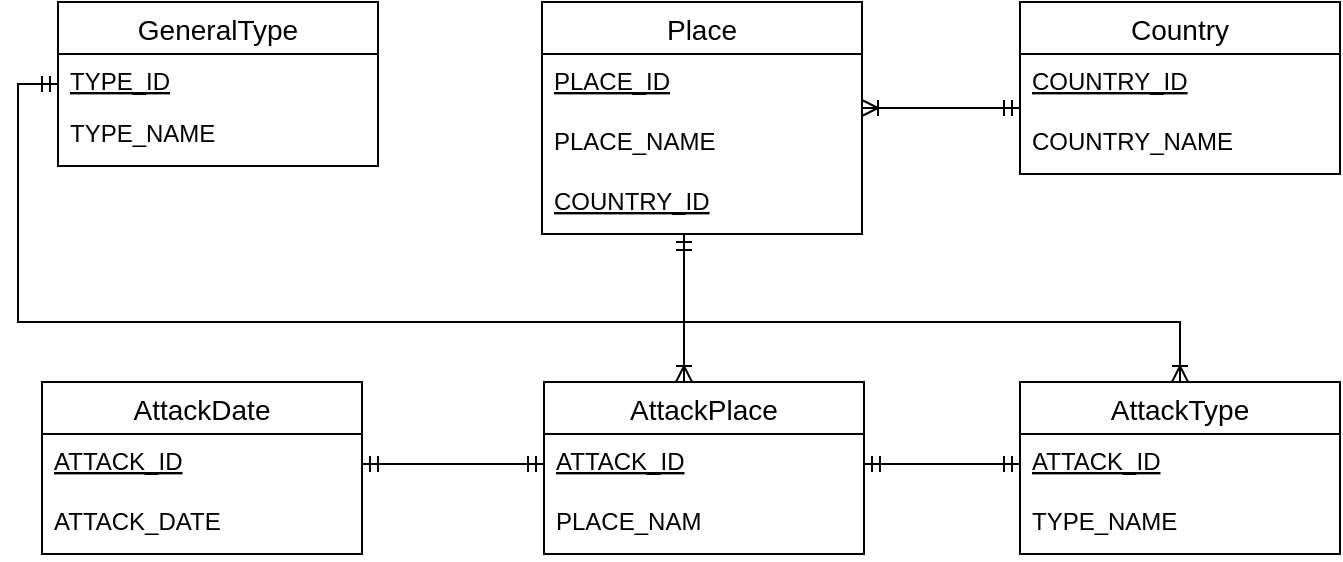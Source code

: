 <mxfile version="15.7.4" type="device"><diagram id="gwXmHFdDwj3zSPVUrh9B" name="Page-1"><mxGraphModel dx="1483" dy="787" grid="1" gridSize="10" guides="1" tooltips="1" connect="1" arrows="1" fold="1" page="1" pageScale="1" pageWidth="850" pageHeight="1100" math="0" shadow="0"><root><mxCell id="0"/><mxCell id="1" parent="0"/><mxCell id="wM1bYX4YtctobwsFUeYk-1" value="GeneralType" style="swimlane;fontStyle=0;childLayout=stackLayout;horizontal=1;startSize=26;horizontalStack=0;resizeParent=1;resizeParentMax=0;resizeLast=0;collapsible=1;marginBottom=0;align=center;fontSize=14;" parent="1" vertex="1"><mxGeometry x="118" y="60" width="160" height="82" as="geometry"/></mxCell><mxCell id="wM1bYX4YtctobwsFUeYk-2" value="TYPE_ID" style="text;strokeColor=none;fillColor=none;spacingLeft=4;spacingRight=4;overflow=hidden;rotatable=0;points=[[0,0.5],[1,0.5]];portConstraint=eastwest;fontSize=12;fontStyle=4" parent="wM1bYX4YtctobwsFUeYk-1" vertex="1"><mxGeometry y="26" width="160" height="26" as="geometry"/></mxCell><mxCell id="wM1bYX4YtctobwsFUeYk-3" value="TYPE_NAME" style="text;strokeColor=none;fillColor=none;spacingLeft=4;spacingRight=4;overflow=hidden;rotatable=0;points=[[0,0.5],[1,0.5]];portConstraint=eastwest;fontSize=12;" parent="wM1bYX4YtctobwsFUeYk-1" vertex="1"><mxGeometry y="52" width="160" height="30" as="geometry"/></mxCell><mxCell id="wM1bYX4YtctobwsFUeYk-5" value="AttackType" style="swimlane;fontStyle=0;childLayout=stackLayout;horizontal=1;startSize=26;horizontalStack=0;resizeParent=1;resizeParentMax=0;resizeLast=0;collapsible=1;marginBottom=0;align=center;fontSize=14;" parent="1" vertex="1"><mxGeometry x="599" y="250" width="160" height="86" as="geometry"/></mxCell><mxCell id="wM1bYX4YtctobwsFUeYk-6" value="ATTACK_ID" style="text;strokeColor=none;fillColor=none;spacingLeft=4;spacingRight=4;overflow=hidden;rotatable=0;points=[[0,0.5],[1,0.5]];portConstraint=eastwest;fontSize=12;fontStyle=4" parent="wM1bYX4YtctobwsFUeYk-5" vertex="1"><mxGeometry y="26" width="160" height="30" as="geometry"/></mxCell><mxCell id="wM1bYX4YtctobwsFUeYk-7" value="TYPE_NAME" style="text;strokeColor=none;fillColor=none;spacingLeft=4;spacingRight=4;overflow=hidden;rotatable=0;points=[[0,0.5],[1,0.5]];portConstraint=eastwest;fontSize=12;" parent="wM1bYX4YtctobwsFUeYk-5" vertex="1"><mxGeometry y="56" width="160" height="30" as="geometry"/></mxCell><mxCell id="wM1bYX4YtctobwsFUeYk-8" value="AttackPlace" style="swimlane;fontStyle=0;childLayout=stackLayout;horizontal=1;startSize=26;horizontalStack=0;resizeParent=1;resizeParentMax=0;resizeLast=0;collapsible=1;marginBottom=0;align=center;fontSize=14;" parent="1" vertex="1"><mxGeometry x="361" y="250" width="160" height="86" as="geometry"/></mxCell><mxCell id="wM1bYX4YtctobwsFUeYk-9" value="ATTACK_ID" style="text;strokeColor=none;fillColor=none;spacingLeft=4;spacingRight=4;overflow=hidden;rotatable=0;points=[[0,0.5],[1,0.5]];portConstraint=eastwest;fontSize=12;fontStyle=4" parent="wM1bYX4YtctobwsFUeYk-8" vertex="1"><mxGeometry y="26" width="160" height="30" as="geometry"/></mxCell><mxCell id="wM1bYX4YtctobwsFUeYk-10" value="PLACE_NAM" style="text;strokeColor=none;fillColor=none;spacingLeft=4;spacingRight=4;overflow=hidden;rotatable=0;points=[[0,0.5],[1,0.5]];portConstraint=eastwest;fontSize=12;" parent="wM1bYX4YtctobwsFUeYk-8" vertex="1"><mxGeometry y="56" width="160" height="30" as="geometry"/></mxCell><mxCell id="wM1bYX4YtctobwsFUeYk-29" style="edgeStyle=orthogonalEdgeStyle;rounded=0;orthogonalLoop=1;jettySize=auto;html=1;startArrow=ERmandOne;startFill=0;endArrow=ERoneToMany;endFill=0;" parent="1" edge="1"><mxGeometry relative="1" as="geometry"><mxPoint x="431" y="176" as="sourcePoint"/><mxPoint x="431" y="250" as="targetPoint"/><Array as="points"><mxPoint x="431" y="240"/><mxPoint x="431" y="240"/></Array></mxGeometry></mxCell><mxCell id="wM1bYX4YtctobwsFUeYk-11" value="Place" style="swimlane;fontStyle=0;childLayout=stackLayout;horizontal=1;startSize=26;horizontalStack=0;resizeParent=1;resizeParentMax=0;resizeLast=0;collapsible=1;marginBottom=0;align=center;fontSize=14;" parent="1" vertex="1"><mxGeometry x="360" y="60" width="160" height="116" as="geometry"/></mxCell><mxCell id="wM1bYX4YtctobwsFUeYk-12" value="PLACE_ID" style="text;strokeColor=none;fillColor=none;spacingLeft=4;spacingRight=4;overflow=hidden;rotatable=0;points=[[0,0.5],[1,0.5]];portConstraint=eastwest;fontSize=12;fontStyle=4" parent="wM1bYX4YtctobwsFUeYk-11" vertex="1"><mxGeometry y="26" width="160" height="30" as="geometry"/></mxCell><mxCell id="wM1bYX4YtctobwsFUeYk-13" value="PLACE_NAME" style="text;strokeColor=none;fillColor=none;spacingLeft=4;spacingRight=4;overflow=hidden;rotatable=0;points=[[0,0.5],[1,0.5]];portConstraint=eastwest;fontSize=12;" parent="wM1bYX4YtctobwsFUeYk-11" vertex="1"><mxGeometry y="56" width="160" height="30" as="geometry"/></mxCell><mxCell id="wM1bYX4YtctobwsFUeYk-14" value="COUNTRY_ID" style="text;strokeColor=none;fillColor=none;spacingLeft=4;spacingRight=4;overflow=hidden;rotatable=0;points=[[0,0.5],[1,0.5]];portConstraint=eastwest;fontSize=12;fontStyle=4" parent="wM1bYX4YtctobwsFUeYk-11" vertex="1"><mxGeometry y="86" width="160" height="30" as="geometry"/></mxCell><mxCell id="wM1bYX4YtctobwsFUeYk-26" style="edgeStyle=orthogonalEdgeStyle;rounded=0;orthogonalLoop=1;jettySize=auto;html=1;entryX=0;entryY=0.5;entryDx=0;entryDy=0;endArrow=ERmandOne;endFill=0;startArrow=ERmandOne;startFill=0;" parent="1" source="wM1bYX4YtctobwsFUeYk-15" target="wM1bYX4YtctobwsFUeYk-9" edge="1"><mxGeometry relative="1" as="geometry"><Array as="points"><mxPoint x="290" y="291"/><mxPoint x="290" y="291"/></Array></mxGeometry></mxCell><mxCell id="wM1bYX4YtctobwsFUeYk-15" value="AttackDate" style="swimlane;fontStyle=0;childLayout=stackLayout;horizontal=1;startSize=26;horizontalStack=0;resizeParent=1;resizeParentMax=0;resizeLast=0;collapsible=1;marginBottom=0;align=center;fontSize=14;" parent="1" vertex="1"><mxGeometry x="110" y="250" width="160" height="86" as="geometry"/></mxCell><mxCell id="wM1bYX4YtctobwsFUeYk-16" value="ATTACK_ID" style="text;strokeColor=none;fillColor=none;spacingLeft=4;spacingRight=4;overflow=hidden;rotatable=0;points=[[0,0.5],[1,0.5]];portConstraint=eastwest;fontSize=12;fontStyle=4" parent="wM1bYX4YtctobwsFUeYk-15" vertex="1"><mxGeometry y="26" width="160" height="30" as="geometry"/></mxCell><mxCell id="wM1bYX4YtctobwsFUeYk-17" value="ATTACK_DATE" style="text;strokeColor=none;fillColor=none;spacingLeft=4;spacingRight=4;overflow=hidden;rotatable=0;points=[[0,0.5],[1,0.5]];portConstraint=eastwest;fontSize=12;" parent="wM1bYX4YtctobwsFUeYk-15" vertex="1"><mxGeometry y="56" width="160" height="30" as="geometry"/></mxCell><mxCell id="wM1bYX4YtctobwsFUeYk-19" value="Country" style="swimlane;fontStyle=0;childLayout=stackLayout;horizontal=1;startSize=26;horizontalStack=0;resizeParent=1;resizeParentMax=0;resizeLast=0;collapsible=1;marginBottom=0;align=center;fontSize=14;" parent="1" vertex="1"><mxGeometry x="599" y="60" width="160" height="86" as="geometry"/></mxCell><mxCell id="wM1bYX4YtctobwsFUeYk-20" value="COUNTRY_ID" style="text;strokeColor=none;fillColor=none;spacingLeft=4;spacingRight=4;overflow=hidden;rotatable=0;points=[[0,0.5],[1,0.5]];portConstraint=eastwest;fontSize=12;fontStyle=4" parent="wM1bYX4YtctobwsFUeYk-19" vertex="1"><mxGeometry y="26" width="160" height="30" as="geometry"/></mxCell><mxCell id="wM1bYX4YtctobwsFUeYk-21" value="COUNTRY_NAME" style="text;strokeColor=none;fillColor=none;spacingLeft=4;spacingRight=4;overflow=hidden;rotatable=0;points=[[0,0.5],[1,0.5]];portConstraint=eastwest;fontSize=12;" parent="wM1bYX4YtctobwsFUeYk-19" vertex="1"><mxGeometry y="56" width="160" height="30" as="geometry"/></mxCell><mxCell id="wM1bYX4YtctobwsFUeYk-22" style="edgeStyle=orthogonalEdgeStyle;rounded=0;orthogonalLoop=1;jettySize=auto;html=1;entryX=0.5;entryY=0;entryDx=0;entryDy=0;endArrow=ERoneToMany;endFill=0;startArrow=ERmandOne;startFill=0;" parent="1" source="wM1bYX4YtctobwsFUeYk-2" target="wM1bYX4YtctobwsFUeYk-5" edge="1"><mxGeometry relative="1" as="geometry"><Array as="points"><mxPoint x="98" y="101"/><mxPoint x="98" y="220"/><mxPoint x="679" y="220"/></Array></mxGeometry></mxCell><mxCell id="wM1bYX4YtctobwsFUeYk-27" style="edgeStyle=orthogonalEdgeStyle;rounded=0;orthogonalLoop=1;jettySize=auto;html=1;entryX=0;entryY=0.5;entryDx=0;entryDy=0;startArrow=ERmandOne;startFill=0;endArrow=ERmandOne;endFill=0;" parent="1" source="wM1bYX4YtctobwsFUeYk-9" target="wM1bYX4YtctobwsFUeYk-6" edge="1"><mxGeometry relative="1" as="geometry"/></mxCell><mxCell id="wM1bYX4YtctobwsFUeYk-28" style="edgeStyle=orthogonalEdgeStyle;rounded=0;orthogonalLoop=1;jettySize=auto;html=1;endArrow=ERmandOne;endFill=0;startArrow=ERoneToMany;startFill=0;" parent="1" edge="1"><mxGeometry relative="1" as="geometry"><mxPoint x="520" y="113" as="sourcePoint"/><mxPoint x="599" y="113" as="targetPoint"/></mxGeometry></mxCell></root></mxGraphModel></diagram></mxfile>